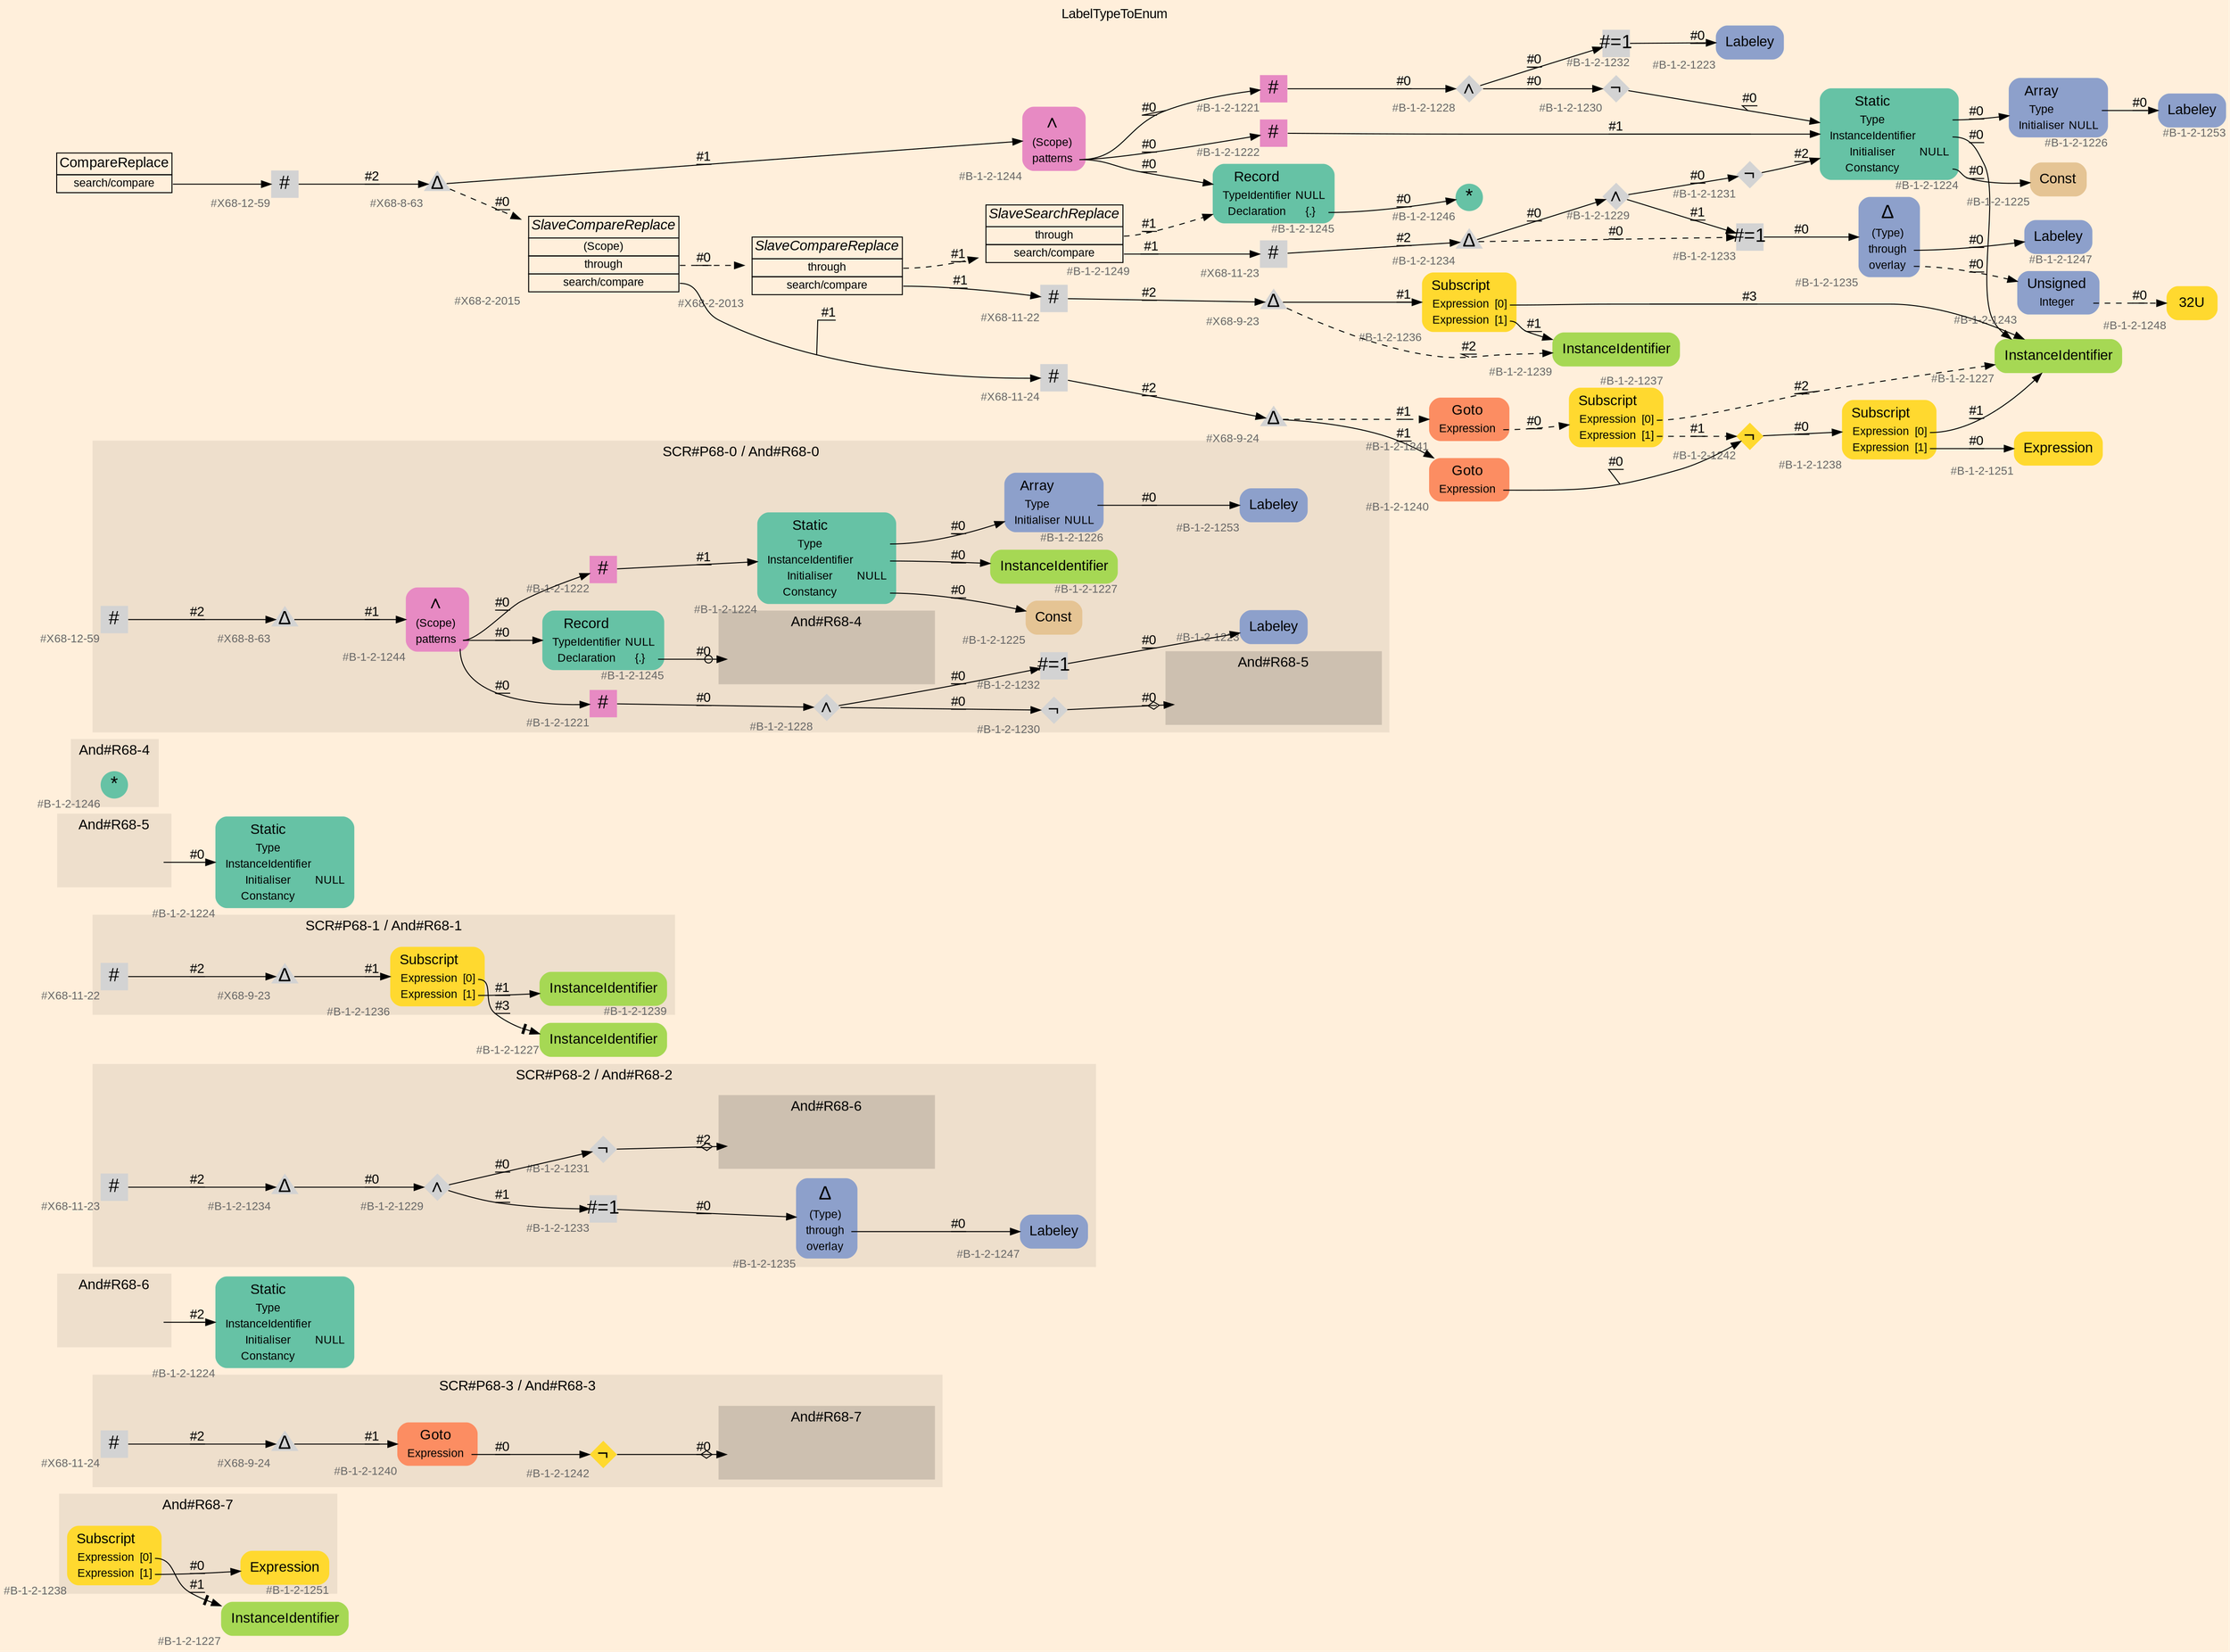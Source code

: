 digraph "LabelTypeToEnum" {
label = "LabelTypeToEnum"
labelloc = t
graph [
    rankdir = "LR"
    ranksep = 0.3
    bgcolor = antiquewhite1
    color = black
    fontcolor = black
    fontname = "Arial"
];
node [
    fontname = "Arial"
];
edge [
    fontname = "Arial"
];

// -------------------- figure And#R68-7 --------------------
// -------- region And#R68-7 ----------
subgraph "clusterAnd#R68-7" {
    label = "And#R68-7"
    style = "filled"
    color = antiquewhite2
    fontsize = "15"
    // -------- block And#R68-7/#B-1-2-1251 ----------
    "And#R68-7/#B-1-2-1251" [
        fillcolor = "/set28/6"
        xlabel = "#B-1-2-1251"
        fontsize = "12"
        fontcolor = grey40
        shape = "plaintext"
        label = <<TABLE BORDER="0" CELLBORDER="0" CELLSPACING="0">
         <TR><TD><FONT COLOR="black" POINT-SIZE="15">Expression</FONT></TD></TR>
        </TABLE>>
        style = "rounded,filled"
    ];
    
    // -------- block And#R68-7/#B-1-2-1238 ----------
    "And#R68-7/#B-1-2-1238" [
        fillcolor = "/set28/6"
        xlabel = "#B-1-2-1238"
        fontsize = "12"
        fontcolor = grey40
        shape = "plaintext"
        label = <<TABLE BORDER="0" CELLBORDER="0" CELLSPACING="0">
         <TR><TD><FONT COLOR="black" POINT-SIZE="15">Subscript</FONT></TD></TR>
         <TR><TD><FONT COLOR="black" POINT-SIZE="12">Expression</FONT></TD><TD PORT="port0"><FONT COLOR="black" POINT-SIZE="12">[0]</FONT></TD></TR>
         <TR><TD><FONT COLOR="black" POINT-SIZE="12">Expression</FONT></TD><TD PORT="port1"><FONT COLOR="black" POINT-SIZE="12">[1]</FONT></TD></TR>
        </TABLE>>
        style = "rounded,filled"
    ];
    
}

// -------- block And#R68-7/#B-1-2-1227 ----------
"And#R68-7/#B-1-2-1227" [
    fillcolor = "/set28/5"
    xlabel = "#B-1-2-1227"
    fontsize = "12"
    fontcolor = grey40
    shape = "plaintext"
    label = <<TABLE BORDER="0" CELLBORDER="0" CELLSPACING="0">
     <TR><TD><FONT COLOR="black" POINT-SIZE="15">InstanceIdentifier</FONT></TD></TR>
    </TABLE>>
    style = "rounded,filled"
];

"And#R68-7/#B-1-2-1238":port0 -> "And#R68-7/#B-1-2-1227" [
    arrowhead="normalnonetee"
    label = "#1"
    decorate = true
    color = black
    fontcolor = black
];

"And#R68-7/#B-1-2-1238":port1 -> "And#R68-7/#B-1-2-1251" [
    label = "#0"
    decorate = true
    color = black
    fontcolor = black
];


// -------------------- figure And#R68-3 --------------------
// -------- region And#R68-3 ----------
subgraph "clusterAnd#R68-3" {
    label = "SCR#P68-3 / And#R68-3"
    style = "filled"
    color = antiquewhite2
    fontsize = "15"
    // -------- block And#R68-3/#B-1-2-1240 ----------
    "And#R68-3/#B-1-2-1240" [
        fillcolor = "/set28/2"
        xlabel = "#B-1-2-1240"
        fontsize = "12"
        fontcolor = grey40
        shape = "plaintext"
        label = <<TABLE BORDER="0" CELLBORDER="0" CELLSPACING="0">
         <TR><TD><FONT COLOR="black" POINT-SIZE="15">Goto</FONT></TD></TR>
         <TR><TD><FONT COLOR="black" POINT-SIZE="12">Expression</FONT></TD><TD PORT="port0"></TD></TR>
        </TABLE>>
        style = "rounded,filled"
    ];
    
    // -------- block And#R68-3/#X68-9-24 ----------
    "And#R68-3/#X68-9-24" [
        xlabel = "#X68-9-24"
        fontsize = "12"
        fontcolor = grey40
        shape = "triangle"
        label = <<FONT COLOR="black" POINT-SIZE="20">Δ</FONT>>
        style = "filled"
        penwidth = 0.0
        fixedsize = true
        width = 0.4
        height = 0.4
    ];
    
    // -------- block And#R68-3/#B-1-2-1242 ----------
    "And#R68-3/#B-1-2-1242" [
        fillcolor = "/set28/6"
        xlabel = "#B-1-2-1242"
        fontsize = "12"
        fontcolor = grey40
        shape = "diamond"
        label = <<FONT COLOR="black" POINT-SIZE="20">¬</FONT>>
        style = "filled"
        penwidth = 0.0
        fixedsize = true
        width = 0.4
        height = 0.4
    ];
    
    // -------- block And#R68-3/#X68-11-24 ----------
    "And#R68-3/#X68-11-24" [
        xlabel = "#X68-11-24"
        fontsize = "12"
        fontcolor = grey40
        shape = "square"
        label = <<FONT COLOR="black" POINT-SIZE="20">#</FONT>>
        style = "filled"
        penwidth = 0.0
        fixedsize = true
        width = 0.4
        height = 0.4
    ];
    
    // -------- region And#R68-3/And#R68-7 ----------
    subgraph "clusterAnd#R68-3/And#R68-7" {
        label = "And#R68-7"
        style = "filled"
        color = antiquewhite3
        fontsize = "15"
        // -------- block And#R68-3/And#R68-7/#B-1-2-1238 ----------
        "And#R68-3/And#R68-7/#B-1-2-1238" [
            fillcolor = "/set28/6"
            xlabel = "#B-1-2-1238"
            fontsize = "12"
            fontcolor = grey40
            shape = "none"
            style = "invisible"
        ];
        
    }
    
}

"And#R68-3/#B-1-2-1240":port0 -> "And#R68-3/#B-1-2-1242" [
    label = "#0"
    decorate = true
    color = black
    fontcolor = black
];

"And#R68-3/#X68-9-24" -> "And#R68-3/#B-1-2-1240" [
    label = "#1"
    decorate = true
    color = black
    fontcolor = black
];

"And#R68-3/#B-1-2-1242" -> "And#R68-3/And#R68-7/#B-1-2-1238" [
    arrowhead="normalnoneodiamond"
    label = "#0"
    decorate = true
    color = black
    fontcolor = black
];

"And#R68-3/#X68-11-24" -> "And#R68-3/#X68-9-24" [
    label = "#2"
    decorate = true
    color = black
    fontcolor = black
];


// -------------------- figure And#R68-6 --------------------
// -------- region And#R68-6 ----------
subgraph "clusterAnd#R68-6" {
    label = "And#R68-6"
    style = "filled"
    color = antiquewhite2
    fontsize = "15"
    // -------- block And#R68-6/IRIP ----------
    "And#R68-6/IRIP" [
        fontsize = "12"
        fontcolor = grey40
        shape = "none"
        style = "invisible"
    ];
    
}

// -------- block And#R68-6/#B-1-2-1224 ----------
"And#R68-6/#B-1-2-1224" [
    fillcolor = "/set28/1"
    xlabel = "#B-1-2-1224"
    fontsize = "12"
    fontcolor = grey40
    shape = "plaintext"
    label = <<TABLE BORDER="0" CELLBORDER="0" CELLSPACING="0">
     <TR><TD><FONT COLOR="black" POINT-SIZE="15">Static</FONT></TD></TR>
     <TR><TD><FONT COLOR="black" POINT-SIZE="12">Type</FONT></TD><TD PORT="port0"></TD></TR>
     <TR><TD><FONT COLOR="black" POINT-SIZE="12">InstanceIdentifier</FONT></TD><TD PORT="port1"></TD></TR>
     <TR><TD><FONT COLOR="black" POINT-SIZE="12">Initialiser</FONT></TD><TD PORT="port2"><FONT COLOR="black" POINT-SIZE="12">NULL</FONT></TD></TR>
     <TR><TD><FONT COLOR="black" POINT-SIZE="12">Constancy</FONT></TD><TD PORT="port3"></TD></TR>
    </TABLE>>
    style = "rounded,filled"
];

"And#R68-6/IRIP" -> "And#R68-6/#B-1-2-1224" [
    label = "#2"
    decorate = true
    color = black
    fontcolor = black
];


// -------------------- figure And#R68-2 --------------------
// -------- region And#R68-2 ----------
subgraph "clusterAnd#R68-2" {
    label = "SCR#P68-2 / And#R68-2"
    style = "filled"
    color = antiquewhite2
    fontsize = "15"
    // -------- block And#R68-2/#B-1-2-1234 ----------
    "And#R68-2/#B-1-2-1234" [
        xlabel = "#B-1-2-1234"
        fontsize = "12"
        fontcolor = grey40
        shape = "triangle"
        label = <<FONT COLOR="black" POINT-SIZE="20">Δ</FONT>>
        style = "filled"
        penwidth = 0.0
        fixedsize = true
        width = 0.4
        height = 0.4
    ];
    
    // -------- block And#R68-2/#B-1-2-1233 ----------
    "And#R68-2/#B-1-2-1233" [
        xlabel = "#B-1-2-1233"
        fontsize = "12"
        fontcolor = grey40
        shape = "square"
        label = <<FONT COLOR="black" POINT-SIZE="20">#=1</FONT>>
        style = "filled"
        penwidth = 0.0
        fixedsize = true
        width = 0.4
        height = 0.4
    ];
    
    // -------- block And#R68-2/#X68-11-23 ----------
    "And#R68-2/#X68-11-23" [
        xlabel = "#X68-11-23"
        fontsize = "12"
        fontcolor = grey40
        shape = "square"
        label = <<FONT COLOR="black" POINT-SIZE="20">#</FONT>>
        style = "filled"
        penwidth = 0.0
        fixedsize = true
        width = 0.4
        height = 0.4
    ];
    
    // -------- block And#R68-2/#B-1-2-1231 ----------
    "And#R68-2/#B-1-2-1231" [
        xlabel = "#B-1-2-1231"
        fontsize = "12"
        fontcolor = grey40
        shape = "diamond"
        label = <<FONT COLOR="black" POINT-SIZE="20">¬</FONT>>
        style = "filled"
        penwidth = 0.0
        fixedsize = true
        width = 0.4
        height = 0.4
    ];
    
    // -------- block And#R68-2/#B-1-2-1229 ----------
    "And#R68-2/#B-1-2-1229" [
        xlabel = "#B-1-2-1229"
        fontsize = "12"
        fontcolor = grey40
        shape = "diamond"
        label = <<FONT COLOR="black" POINT-SIZE="20">∧</FONT>>
        style = "filled"
        penwidth = 0.0
        fixedsize = true
        width = 0.4
        height = 0.4
    ];
    
    // -------- block And#R68-2/#B-1-2-1235 ----------
    "And#R68-2/#B-1-2-1235" [
        fillcolor = "/set28/3"
        xlabel = "#B-1-2-1235"
        fontsize = "12"
        fontcolor = grey40
        shape = "plaintext"
        label = <<TABLE BORDER="0" CELLBORDER="0" CELLSPACING="0">
         <TR><TD><FONT COLOR="black" POINT-SIZE="20">Δ</FONT></TD></TR>
         <TR><TD><FONT COLOR="black" POINT-SIZE="12">(Type)</FONT></TD><TD PORT="port0"></TD></TR>
         <TR><TD><FONT COLOR="black" POINT-SIZE="12">through</FONT></TD><TD PORT="port1"></TD></TR>
         <TR><TD><FONT COLOR="black" POINT-SIZE="12">overlay</FONT></TD><TD PORT="port2"></TD></TR>
        </TABLE>>
        style = "rounded,filled"
    ];
    
    // -------- block And#R68-2/#B-1-2-1247 ----------
    "And#R68-2/#B-1-2-1247" [
        fillcolor = "/set28/3"
        xlabel = "#B-1-2-1247"
        fontsize = "12"
        fontcolor = grey40
        shape = "plaintext"
        label = <<TABLE BORDER="0" CELLBORDER="0" CELLSPACING="0">
         <TR><TD><FONT COLOR="black" POINT-SIZE="15">Labeley</FONT></TD></TR>
        </TABLE>>
        style = "rounded,filled"
    ];
    
    // -------- region And#R68-2/And#R68-6 ----------
    subgraph "clusterAnd#R68-2/And#R68-6" {
        label = "And#R68-6"
        style = "filled"
        color = antiquewhite3
        fontsize = "15"
        // -------- block And#R68-2/And#R68-6/#B-1-2-1224 ----------
        "And#R68-2/And#R68-6/#B-1-2-1224" [
            fillcolor = "/set28/1"
            xlabel = "#B-1-2-1224"
            fontsize = "12"
            fontcolor = grey40
            shape = "none"
            style = "invisible"
        ];
        
    }
    
}

"And#R68-2/#B-1-2-1234" -> "And#R68-2/#B-1-2-1229" [
    label = "#0"
    decorate = true
    color = black
    fontcolor = black
];

"And#R68-2/#B-1-2-1233" -> "And#R68-2/#B-1-2-1235" [
    label = "#0"
    decorate = true
    color = black
    fontcolor = black
];

"And#R68-2/#X68-11-23" -> "And#R68-2/#B-1-2-1234" [
    label = "#2"
    decorate = true
    color = black
    fontcolor = black
];

"And#R68-2/#B-1-2-1231" -> "And#R68-2/And#R68-6/#B-1-2-1224" [
    arrowhead="normalnoneodiamond"
    label = "#2"
    decorate = true
    color = black
    fontcolor = black
];

"And#R68-2/#B-1-2-1229" -> "And#R68-2/#B-1-2-1233" [
    label = "#1"
    decorate = true
    color = black
    fontcolor = black
];

"And#R68-2/#B-1-2-1229" -> "And#R68-2/#B-1-2-1231" [
    label = "#0"
    decorate = true
    color = black
    fontcolor = black
];

"And#R68-2/#B-1-2-1235":port1 -> "And#R68-2/#B-1-2-1247" [
    label = "#0"
    decorate = true
    color = black
    fontcolor = black
];


// -------------------- figure And#R68-1 --------------------
// -------- region And#R68-1 ----------
subgraph "clusterAnd#R68-1" {
    label = "SCR#P68-1 / And#R68-1"
    style = "filled"
    color = antiquewhite2
    fontsize = "15"
    // -------- block And#R68-1/#B-1-2-1236 ----------
    "And#R68-1/#B-1-2-1236" [
        fillcolor = "/set28/6"
        xlabel = "#B-1-2-1236"
        fontsize = "12"
        fontcolor = grey40
        shape = "plaintext"
        label = <<TABLE BORDER="0" CELLBORDER="0" CELLSPACING="0">
         <TR><TD><FONT COLOR="black" POINT-SIZE="15">Subscript</FONT></TD></TR>
         <TR><TD><FONT COLOR="black" POINT-SIZE="12">Expression</FONT></TD><TD PORT="port0"><FONT COLOR="black" POINT-SIZE="12">[0]</FONT></TD></TR>
         <TR><TD><FONT COLOR="black" POINT-SIZE="12">Expression</FONT></TD><TD PORT="port1"><FONT COLOR="black" POINT-SIZE="12">[1]</FONT></TD></TR>
        </TABLE>>
        style = "rounded,filled"
    ];
    
    // -------- block And#R68-1/#B-1-2-1239 ----------
    "And#R68-1/#B-1-2-1239" [
        fillcolor = "/set28/5"
        xlabel = "#B-1-2-1239"
        fontsize = "12"
        fontcolor = grey40
        shape = "plaintext"
        label = <<TABLE BORDER="0" CELLBORDER="0" CELLSPACING="0">
         <TR><TD><FONT COLOR="black" POINT-SIZE="15">InstanceIdentifier</FONT></TD></TR>
        </TABLE>>
        style = "rounded,filled"
    ];
    
    // -------- block And#R68-1/#X68-9-23 ----------
    "And#R68-1/#X68-9-23" [
        xlabel = "#X68-9-23"
        fontsize = "12"
        fontcolor = grey40
        shape = "triangle"
        label = <<FONT COLOR="black" POINT-SIZE="20">Δ</FONT>>
        style = "filled"
        penwidth = 0.0
        fixedsize = true
        width = 0.4
        height = 0.4
    ];
    
    // -------- block And#R68-1/#X68-11-22 ----------
    "And#R68-1/#X68-11-22" [
        xlabel = "#X68-11-22"
        fontsize = "12"
        fontcolor = grey40
        shape = "square"
        label = <<FONT COLOR="black" POINT-SIZE="20">#</FONT>>
        style = "filled"
        penwidth = 0.0
        fixedsize = true
        width = 0.4
        height = 0.4
    ];
    
}

// -------- block And#R68-1/#B-1-2-1227 ----------
"And#R68-1/#B-1-2-1227" [
    fillcolor = "/set28/5"
    xlabel = "#B-1-2-1227"
    fontsize = "12"
    fontcolor = grey40
    shape = "plaintext"
    label = <<TABLE BORDER="0" CELLBORDER="0" CELLSPACING="0">
     <TR><TD><FONT COLOR="black" POINT-SIZE="15">InstanceIdentifier</FONT></TD></TR>
    </TABLE>>
    style = "rounded,filled"
];

"And#R68-1/#B-1-2-1236":port0 -> "And#R68-1/#B-1-2-1227" [
    arrowhead="normalnonetee"
    label = "#3"
    decorate = true
    color = black
    fontcolor = black
];

"And#R68-1/#B-1-2-1236":port1 -> "And#R68-1/#B-1-2-1239" [
    label = "#1"
    decorate = true
    color = black
    fontcolor = black
];

"And#R68-1/#X68-9-23" -> "And#R68-1/#B-1-2-1236" [
    label = "#1"
    decorate = true
    color = black
    fontcolor = black
];

"And#R68-1/#X68-11-22" -> "And#R68-1/#X68-9-23" [
    label = "#2"
    decorate = true
    color = black
    fontcolor = black
];


// -------------------- figure And#R68-5 --------------------
// -------- region And#R68-5 ----------
subgraph "clusterAnd#R68-5" {
    label = "And#R68-5"
    style = "filled"
    color = antiquewhite2
    fontsize = "15"
    // -------- block And#R68-5/IRIP ----------
    "And#R68-5/IRIP" [
        fontsize = "12"
        fontcolor = grey40
        shape = "none"
        style = "invisible"
    ];
    
}

// -------- block And#R68-5/#B-1-2-1224 ----------
"And#R68-5/#B-1-2-1224" [
    fillcolor = "/set28/1"
    xlabel = "#B-1-2-1224"
    fontsize = "12"
    fontcolor = grey40
    shape = "plaintext"
    label = <<TABLE BORDER="0" CELLBORDER="0" CELLSPACING="0">
     <TR><TD><FONT COLOR="black" POINT-SIZE="15">Static</FONT></TD></TR>
     <TR><TD><FONT COLOR="black" POINT-SIZE="12">Type</FONT></TD><TD PORT="port0"></TD></TR>
     <TR><TD><FONT COLOR="black" POINT-SIZE="12">InstanceIdentifier</FONT></TD><TD PORT="port1"></TD></TR>
     <TR><TD><FONT COLOR="black" POINT-SIZE="12">Initialiser</FONT></TD><TD PORT="port2"><FONT COLOR="black" POINT-SIZE="12">NULL</FONT></TD></TR>
     <TR><TD><FONT COLOR="black" POINT-SIZE="12">Constancy</FONT></TD><TD PORT="port3"></TD></TR>
    </TABLE>>
    style = "rounded,filled"
];

"And#R68-5/IRIP" -> "And#R68-5/#B-1-2-1224" [
    label = "#0"
    decorate = true
    color = black
    fontcolor = black
];


// -------------------- figure And#R68-4 --------------------
// -------- region And#R68-4 ----------
subgraph "clusterAnd#R68-4" {
    label = "And#R68-4"
    style = "filled"
    color = antiquewhite2
    fontsize = "15"
    // -------- block And#R68-4/#B-1-2-1246 ----------
    "And#R68-4/#B-1-2-1246" [
        fillcolor = "/set28/1"
        xlabel = "#B-1-2-1246"
        fontsize = "12"
        fontcolor = grey40
        shape = "circle"
        label = <<FONT COLOR="black" POINT-SIZE="20">*</FONT>>
        style = "filled"
        penwidth = 0.0
        fixedsize = true
        width = 0.4
        height = 0.4
    ];
    
}


// -------------------- figure And#R68-0 --------------------
// -------- region And#R68-0 ----------
subgraph "clusterAnd#R68-0" {
    label = "SCR#P68-0 / And#R68-0"
    style = "filled"
    color = antiquewhite2
    fontsize = "15"
    // -------- block And#R68-0/#X68-8-63 ----------
    "And#R68-0/#X68-8-63" [
        xlabel = "#X68-8-63"
        fontsize = "12"
        fontcolor = grey40
        shape = "triangle"
        label = <<FONT COLOR="black" POINT-SIZE="20">Δ</FONT>>
        style = "filled"
        penwidth = 0.0
        fixedsize = true
        width = 0.4
        height = 0.4
    ];
    
    // -------- block And#R68-0/#X68-12-59 ----------
    "And#R68-0/#X68-12-59" [
        xlabel = "#X68-12-59"
        fontsize = "12"
        fontcolor = grey40
        shape = "square"
        label = <<FONT COLOR="black" POINT-SIZE="20">#</FONT>>
        style = "filled"
        penwidth = 0.0
        fixedsize = true
        width = 0.4
        height = 0.4
    ];
    
    // -------- block And#R68-0/#B-1-2-1221 ----------
    "And#R68-0/#B-1-2-1221" [
        fillcolor = "/set28/4"
        xlabel = "#B-1-2-1221"
        fontsize = "12"
        fontcolor = grey40
        shape = "square"
        label = <<FONT COLOR="black" POINT-SIZE="20">#</FONT>>
        style = "filled"
        penwidth = 0.0
        fixedsize = true
        width = 0.4
        height = 0.4
    ];
    
    // -------- block And#R68-0/#B-1-2-1232 ----------
    "And#R68-0/#B-1-2-1232" [
        xlabel = "#B-1-2-1232"
        fontsize = "12"
        fontcolor = grey40
        shape = "square"
        label = <<FONT COLOR="black" POINT-SIZE="20">#=1</FONT>>
        style = "filled"
        penwidth = 0.0
        fixedsize = true
        width = 0.4
        height = 0.4
    ];
    
    // -------- block And#R68-0/#B-1-2-1245 ----------
    "And#R68-0/#B-1-2-1245" [
        fillcolor = "/set28/1"
        xlabel = "#B-1-2-1245"
        fontsize = "12"
        fontcolor = grey40
        shape = "plaintext"
        label = <<TABLE BORDER="0" CELLBORDER="0" CELLSPACING="0">
         <TR><TD><FONT COLOR="black" POINT-SIZE="15">Record</FONT></TD></TR>
         <TR><TD><FONT COLOR="black" POINT-SIZE="12">TypeIdentifier</FONT></TD><TD PORT="port0"><FONT COLOR="black" POINT-SIZE="12">NULL</FONT></TD></TR>
         <TR><TD><FONT COLOR="black" POINT-SIZE="12">Declaration</FONT></TD><TD PORT="port1"><FONT COLOR="black" POINT-SIZE="12">{.}</FONT></TD></TR>
        </TABLE>>
        style = "rounded,filled"
    ];
    
    // -------- block And#R68-0/#B-1-2-1244 ----------
    "And#R68-0/#B-1-2-1244" [
        fillcolor = "/set28/4"
        xlabel = "#B-1-2-1244"
        fontsize = "12"
        fontcolor = grey40
        shape = "plaintext"
        label = <<TABLE BORDER="0" CELLBORDER="0" CELLSPACING="0">
         <TR><TD><FONT COLOR="black" POINT-SIZE="20">∧</FONT></TD></TR>
         <TR><TD><FONT COLOR="black" POINT-SIZE="12">(Scope)</FONT></TD><TD PORT="port0"></TD></TR>
         <TR><TD><FONT COLOR="black" POINT-SIZE="12">patterns</FONT></TD><TD PORT="port1"></TD></TR>
        </TABLE>>
        style = "rounded,filled"
    ];
    
    // -------- block And#R68-0/#B-1-2-1224 ----------
    "And#R68-0/#B-1-2-1224" [
        fillcolor = "/set28/1"
        xlabel = "#B-1-2-1224"
        fontsize = "12"
        fontcolor = grey40
        shape = "plaintext"
        label = <<TABLE BORDER="0" CELLBORDER="0" CELLSPACING="0">
         <TR><TD><FONT COLOR="black" POINT-SIZE="15">Static</FONT></TD></TR>
         <TR><TD><FONT COLOR="black" POINT-SIZE="12">Type</FONT></TD><TD PORT="port0"></TD></TR>
         <TR><TD><FONT COLOR="black" POINT-SIZE="12">InstanceIdentifier</FONT></TD><TD PORT="port1"></TD></TR>
         <TR><TD><FONT COLOR="black" POINT-SIZE="12">Initialiser</FONT></TD><TD PORT="port2"><FONT COLOR="black" POINT-SIZE="12">NULL</FONT></TD></TR>
         <TR><TD><FONT COLOR="black" POINT-SIZE="12">Constancy</FONT></TD><TD PORT="port3"></TD></TR>
        </TABLE>>
        style = "rounded,filled"
    ];
    
    // -------- block And#R68-0/#B-1-2-1223 ----------
    "And#R68-0/#B-1-2-1223" [
        fillcolor = "/set28/3"
        xlabel = "#B-1-2-1223"
        fontsize = "12"
        fontcolor = grey40
        shape = "plaintext"
        label = <<TABLE BORDER="0" CELLBORDER="0" CELLSPACING="0">
         <TR><TD><FONT COLOR="black" POINT-SIZE="15">Labeley</FONT></TD></TR>
        </TABLE>>
        style = "rounded,filled"
    ];
    
    // -------- block And#R68-0/#B-1-2-1227 ----------
    "And#R68-0/#B-1-2-1227" [
        fillcolor = "/set28/5"
        xlabel = "#B-1-2-1227"
        fontsize = "12"
        fontcolor = grey40
        shape = "plaintext"
        label = <<TABLE BORDER="0" CELLBORDER="0" CELLSPACING="0">
         <TR><TD><FONT COLOR="black" POINT-SIZE="15">InstanceIdentifier</FONT></TD></TR>
        </TABLE>>
        style = "rounded,filled"
    ];
    
    // -------- block And#R68-0/#B-1-2-1230 ----------
    "And#R68-0/#B-1-2-1230" [
        xlabel = "#B-1-2-1230"
        fontsize = "12"
        fontcolor = grey40
        shape = "diamond"
        label = <<FONT COLOR="black" POINT-SIZE="20">¬</FONT>>
        style = "filled"
        penwidth = 0.0
        fixedsize = true
        width = 0.4
        height = 0.4
    ];
    
    // -------- block And#R68-0/#B-1-2-1222 ----------
    "And#R68-0/#B-1-2-1222" [
        fillcolor = "/set28/4"
        xlabel = "#B-1-2-1222"
        fontsize = "12"
        fontcolor = grey40
        shape = "square"
        label = <<FONT COLOR="black" POINT-SIZE="20">#</FONT>>
        style = "filled"
        penwidth = 0.0
        fixedsize = true
        width = 0.4
        height = 0.4
    ];
    
    // -------- block And#R68-0/#B-1-2-1226 ----------
    "And#R68-0/#B-1-2-1226" [
        fillcolor = "/set28/3"
        xlabel = "#B-1-2-1226"
        fontsize = "12"
        fontcolor = grey40
        shape = "plaintext"
        label = <<TABLE BORDER="0" CELLBORDER="0" CELLSPACING="0">
         <TR><TD><FONT COLOR="black" POINT-SIZE="15">Array</FONT></TD></TR>
         <TR><TD><FONT COLOR="black" POINT-SIZE="12">Type</FONT></TD><TD PORT="port0"></TD></TR>
         <TR><TD><FONT COLOR="black" POINT-SIZE="12">Initialiser</FONT></TD><TD PORT="port1"><FONT COLOR="black" POINT-SIZE="12">NULL</FONT></TD></TR>
        </TABLE>>
        style = "rounded,filled"
    ];
    
    // -------- block And#R68-0/#B-1-2-1228 ----------
    "And#R68-0/#B-1-2-1228" [
        xlabel = "#B-1-2-1228"
        fontsize = "12"
        fontcolor = grey40
        shape = "diamond"
        label = <<FONT COLOR="black" POINT-SIZE="20">∧</FONT>>
        style = "filled"
        penwidth = 0.0
        fixedsize = true
        width = 0.4
        height = 0.4
    ];
    
    // -------- block And#R68-0/#B-1-2-1253 ----------
    "And#R68-0/#B-1-2-1253" [
        fillcolor = "/set28/3"
        xlabel = "#B-1-2-1253"
        fontsize = "12"
        fontcolor = grey40
        shape = "plaintext"
        label = <<TABLE BORDER="0" CELLBORDER="0" CELLSPACING="0">
         <TR><TD><FONT COLOR="black" POINT-SIZE="15">Labeley</FONT></TD></TR>
        </TABLE>>
        style = "rounded,filled"
    ];
    
    // -------- block And#R68-0/#B-1-2-1225 ----------
    "And#R68-0/#B-1-2-1225" [
        fillcolor = "/set28/7"
        xlabel = "#B-1-2-1225"
        fontsize = "12"
        fontcolor = grey40
        shape = "plaintext"
        label = <<TABLE BORDER="0" CELLBORDER="0" CELLSPACING="0">
         <TR><TD><FONT COLOR="black" POINT-SIZE="15">Const</FONT></TD></TR>
        </TABLE>>
        style = "rounded,filled"
    ];
    
    // -------- region And#R68-0/And#R68-4 ----------
    subgraph "clusterAnd#R68-0/And#R68-4" {
        label = "And#R68-4"
        style = "filled"
        color = antiquewhite3
        fontsize = "15"
        // -------- block And#R68-0/And#R68-4/#B-1-2-1246 ----------
        "And#R68-0/And#R68-4/#B-1-2-1246" [
            fillcolor = "/set28/1"
            xlabel = "#B-1-2-1246"
            fontsize = "12"
            fontcolor = grey40
            shape = "none"
            style = "invisible"
        ];
        
    }
    
    // -------- region And#R68-0/And#R68-5 ----------
    subgraph "clusterAnd#R68-0/And#R68-5" {
        label = "And#R68-5"
        style = "filled"
        color = antiquewhite3
        fontsize = "15"
        // -------- block And#R68-0/And#R68-5/#B-1-2-1224 ----------
        "And#R68-0/And#R68-5/#B-1-2-1224" [
            fillcolor = "/set28/1"
            xlabel = "#B-1-2-1224"
            fontsize = "12"
            fontcolor = grey40
            shape = "none"
            style = "invisible"
        ];
        
    }
    
}

"And#R68-0/#X68-8-63" -> "And#R68-0/#B-1-2-1244" [
    label = "#1"
    decorate = true
    color = black
    fontcolor = black
];

"And#R68-0/#X68-12-59" -> "And#R68-0/#X68-8-63" [
    label = "#2"
    decorate = true
    color = black
    fontcolor = black
];

"And#R68-0/#B-1-2-1221" -> "And#R68-0/#B-1-2-1228" [
    label = "#0"
    decorate = true
    color = black
    fontcolor = black
];

"And#R68-0/#B-1-2-1232" -> "And#R68-0/#B-1-2-1223" [
    label = "#0"
    decorate = true
    color = black
    fontcolor = black
];

"And#R68-0/#B-1-2-1245":port1 -> "And#R68-0/And#R68-4/#B-1-2-1246" [
    arrowhead="normalnoneodot"
    label = "#0"
    decorate = true
    color = black
    fontcolor = black
];

"And#R68-0/#B-1-2-1244":port1 -> "And#R68-0/#B-1-2-1245" [
    label = "#0"
    decorate = true
    color = black
    fontcolor = black
];

"And#R68-0/#B-1-2-1244":port1 -> "And#R68-0/#B-1-2-1221" [
    label = "#0"
    decorate = true
    color = black
    fontcolor = black
];

"And#R68-0/#B-1-2-1244":port1 -> "And#R68-0/#B-1-2-1222" [
    label = "#0"
    decorate = true
    color = black
    fontcolor = black
];

"And#R68-0/#B-1-2-1224":port0 -> "And#R68-0/#B-1-2-1226" [
    label = "#0"
    decorate = true
    color = black
    fontcolor = black
];

"And#R68-0/#B-1-2-1224":port1 -> "And#R68-0/#B-1-2-1227" [
    label = "#0"
    decorate = true
    color = black
    fontcolor = black
];

"And#R68-0/#B-1-2-1224":port3 -> "And#R68-0/#B-1-2-1225" [
    label = "#0"
    decorate = true
    color = black
    fontcolor = black
];

"And#R68-0/#B-1-2-1230" -> "And#R68-0/And#R68-5/#B-1-2-1224" [
    arrowhead="normalnoneodiamond"
    label = "#0"
    decorate = true
    color = black
    fontcolor = black
];

"And#R68-0/#B-1-2-1222" -> "And#R68-0/#B-1-2-1224" [
    label = "#1"
    decorate = true
    color = black
    fontcolor = black
];

"And#R68-0/#B-1-2-1226":port0 -> "And#R68-0/#B-1-2-1253" [
    label = "#0"
    decorate = true
    color = black
    fontcolor = black
];

"And#R68-0/#B-1-2-1228" -> "And#R68-0/#B-1-2-1232" [
    label = "#0"
    decorate = true
    color = black
    fontcolor = black
];

"And#R68-0/#B-1-2-1228" -> "And#R68-0/#B-1-2-1230" [
    label = "#0"
    decorate = true
    color = black
    fontcolor = black
];


// -------------------- transformation figure --------------------
// -------- block CR#X68-10-68 ----------
"CR#X68-10-68" [
    fillcolor = antiquewhite1
    fontsize = "12"
    fontcolor = grey40
    shape = "plaintext"
    label = <<TABLE BORDER="0" CELLBORDER="1" CELLSPACING="0">
     <TR><TD><FONT COLOR="black" POINT-SIZE="15">CompareReplace</FONT></TD></TR>
     <TR><TD PORT="port0"><FONT COLOR="black" POINT-SIZE="12">search/compare</FONT></TD></TR>
    </TABLE>>
    style = "filled"
    color = black
];

// -------- block #X68-12-59 ----------
"#X68-12-59" [
    xlabel = "#X68-12-59"
    fontsize = "12"
    fontcolor = grey40
    shape = "square"
    label = <<FONT COLOR="black" POINT-SIZE="20">#</FONT>>
    style = "filled"
    penwidth = 0.0
    fixedsize = true
    width = 0.4
    height = 0.4
];

// -------- block #X68-8-63 ----------
"#X68-8-63" [
    xlabel = "#X68-8-63"
    fontsize = "12"
    fontcolor = grey40
    shape = "triangle"
    label = <<FONT COLOR="black" POINT-SIZE="20">Δ</FONT>>
    style = "filled"
    penwidth = 0.0
    fixedsize = true
    width = 0.4
    height = 0.4
];

// -------- block #B-1-2-1244 ----------
"#B-1-2-1244" [
    fillcolor = "/set28/4"
    xlabel = "#B-1-2-1244"
    fontsize = "12"
    fontcolor = grey40
    shape = "plaintext"
    label = <<TABLE BORDER="0" CELLBORDER="0" CELLSPACING="0">
     <TR><TD><FONT COLOR="black" POINT-SIZE="20">∧</FONT></TD></TR>
     <TR><TD><FONT COLOR="black" POINT-SIZE="12">(Scope)</FONT></TD><TD PORT="port0"></TD></TR>
     <TR><TD><FONT COLOR="black" POINT-SIZE="12">patterns</FONT></TD><TD PORT="port1"></TD></TR>
    </TABLE>>
    style = "rounded,filled"
];

// -------- block #B-1-2-1245 ----------
"#B-1-2-1245" [
    fillcolor = "/set28/1"
    xlabel = "#B-1-2-1245"
    fontsize = "12"
    fontcolor = grey40
    shape = "plaintext"
    label = <<TABLE BORDER="0" CELLBORDER="0" CELLSPACING="0">
     <TR><TD><FONT COLOR="black" POINT-SIZE="15">Record</FONT></TD></TR>
     <TR><TD><FONT COLOR="black" POINT-SIZE="12">TypeIdentifier</FONT></TD><TD PORT="port0"><FONT COLOR="black" POINT-SIZE="12">NULL</FONT></TD></TR>
     <TR><TD><FONT COLOR="black" POINT-SIZE="12">Declaration</FONT></TD><TD PORT="port1"><FONT COLOR="black" POINT-SIZE="12">{.}</FONT></TD></TR>
    </TABLE>>
    style = "rounded,filled"
];

// -------- block #B-1-2-1246 ----------
"#B-1-2-1246" [
    fillcolor = "/set28/1"
    xlabel = "#B-1-2-1246"
    fontsize = "12"
    fontcolor = grey40
    shape = "circle"
    label = <<FONT COLOR="black" POINT-SIZE="20">*</FONT>>
    style = "filled"
    penwidth = 0.0
    fixedsize = true
    width = 0.4
    height = 0.4
];

// -------- block #B-1-2-1221 ----------
"#B-1-2-1221" [
    fillcolor = "/set28/4"
    xlabel = "#B-1-2-1221"
    fontsize = "12"
    fontcolor = grey40
    shape = "square"
    label = <<FONT COLOR="black" POINT-SIZE="20">#</FONT>>
    style = "filled"
    penwidth = 0.0
    fixedsize = true
    width = 0.4
    height = 0.4
];

// -------- block #B-1-2-1228 ----------
"#B-1-2-1228" [
    xlabel = "#B-1-2-1228"
    fontsize = "12"
    fontcolor = grey40
    shape = "diamond"
    label = <<FONT COLOR="black" POINT-SIZE="20">∧</FONT>>
    style = "filled"
    penwidth = 0.0
    fixedsize = true
    width = 0.4
    height = 0.4
];

// -------- block #B-1-2-1232 ----------
"#B-1-2-1232" [
    xlabel = "#B-1-2-1232"
    fontsize = "12"
    fontcolor = grey40
    shape = "square"
    label = <<FONT COLOR="black" POINT-SIZE="20">#=1</FONT>>
    style = "filled"
    penwidth = 0.0
    fixedsize = true
    width = 0.4
    height = 0.4
];

// -------- block #B-1-2-1223 ----------
"#B-1-2-1223" [
    fillcolor = "/set28/3"
    xlabel = "#B-1-2-1223"
    fontsize = "12"
    fontcolor = grey40
    shape = "plaintext"
    label = <<TABLE BORDER="0" CELLBORDER="0" CELLSPACING="0">
     <TR><TD><FONT COLOR="black" POINT-SIZE="15">Labeley</FONT></TD></TR>
    </TABLE>>
    style = "rounded,filled"
];

// -------- block #B-1-2-1230 ----------
"#B-1-2-1230" [
    xlabel = "#B-1-2-1230"
    fontsize = "12"
    fontcolor = grey40
    shape = "diamond"
    label = <<FONT COLOR="black" POINT-SIZE="20">¬</FONT>>
    style = "filled"
    penwidth = 0.0
    fixedsize = true
    width = 0.4
    height = 0.4
];

// -------- block #B-1-2-1224 ----------
"#B-1-2-1224" [
    fillcolor = "/set28/1"
    xlabel = "#B-1-2-1224"
    fontsize = "12"
    fontcolor = grey40
    shape = "plaintext"
    label = <<TABLE BORDER="0" CELLBORDER="0" CELLSPACING="0">
     <TR><TD><FONT COLOR="black" POINT-SIZE="15">Static</FONT></TD></TR>
     <TR><TD><FONT COLOR="black" POINT-SIZE="12">Type</FONT></TD><TD PORT="port0"></TD></TR>
     <TR><TD><FONT COLOR="black" POINT-SIZE="12">InstanceIdentifier</FONT></TD><TD PORT="port1"></TD></TR>
     <TR><TD><FONT COLOR="black" POINT-SIZE="12">Initialiser</FONT></TD><TD PORT="port2"><FONT COLOR="black" POINT-SIZE="12">NULL</FONT></TD></TR>
     <TR><TD><FONT COLOR="black" POINT-SIZE="12">Constancy</FONT></TD><TD PORT="port3"></TD></TR>
    </TABLE>>
    style = "rounded,filled"
];

// -------- block #B-1-2-1226 ----------
"#B-1-2-1226" [
    fillcolor = "/set28/3"
    xlabel = "#B-1-2-1226"
    fontsize = "12"
    fontcolor = grey40
    shape = "plaintext"
    label = <<TABLE BORDER="0" CELLBORDER="0" CELLSPACING="0">
     <TR><TD><FONT COLOR="black" POINT-SIZE="15">Array</FONT></TD></TR>
     <TR><TD><FONT COLOR="black" POINT-SIZE="12">Type</FONT></TD><TD PORT="port0"></TD></TR>
     <TR><TD><FONT COLOR="black" POINT-SIZE="12">Initialiser</FONT></TD><TD PORT="port1"><FONT COLOR="black" POINT-SIZE="12">NULL</FONT></TD></TR>
    </TABLE>>
    style = "rounded,filled"
];

// -------- block #B-1-2-1253 ----------
"#B-1-2-1253" [
    fillcolor = "/set28/3"
    xlabel = "#B-1-2-1253"
    fontsize = "12"
    fontcolor = grey40
    shape = "plaintext"
    label = <<TABLE BORDER="0" CELLBORDER="0" CELLSPACING="0">
     <TR><TD><FONT COLOR="black" POINT-SIZE="15">Labeley</FONT></TD></TR>
    </TABLE>>
    style = "rounded,filled"
];

// -------- block #B-1-2-1227 ----------
"#B-1-2-1227" [
    fillcolor = "/set28/5"
    xlabel = "#B-1-2-1227"
    fontsize = "12"
    fontcolor = grey40
    shape = "plaintext"
    label = <<TABLE BORDER="0" CELLBORDER="0" CELLSPACING="0">
     <TR><TD><FONT COLOR="black" POINT-SIZE="15">InstanceIdentifier</FONT></TD></TR>
    </TABLE>>
    style = "rounded,filled"
];

// -------- block #B-1-2-1225 ----------
"#B-1-2-1225" [
    fillcolor = "/set28/7"
    xlabel = "#B-1-2-1225"
    fontsize = "12"
    fontcolor = grey40
    shape = "plaintext"
    label = <<TABLE BORDER="0" CELLBORDER="0" CELLSPACING="0">
     <TR><TD><FONT COLOR="black" POINT-SIZE="15">Const</FONT></TD></TR>
    </TABLE>>
    style = "rounded,filled"
];

// -------- block #B-1-2-1222 ----------
"#B-1-2-1222" [
    fillcolor = "/set28/4"
    xlabel = "#B-1-2-1222"
    fontsize = "12"
    fontcolor = grey40
    shape = "square"
    label = <<FONT COLOR="black" POINT-SIZE="20">#</FONT>>
    style = "filled"
    penwidth = 0.0
    fixedsize = true
    width = 0.4
    height = 0.4
];

// -------- block #X68-2-2015 ----------
"#X68-2-2015" [
    fillcolor = antiquewhite1
    xlabel = "#X68-2-2015"
    fontsize = "12"
    fontcolor = grey40
    shape = "plaintext"
    label = <<TABLE BORDER="0" CELLBORDER="1" CELLSPACING="0">
     <TR><TD><FONT COLOR="black" POINT-SIZE="15"><I>SlaveCompareReplace</I></FONT></TD></TR>
     <TR><TD PORT="port0"><FONT COLOR="black" POINT-SIZE="12">(Scope)</FONT></TD></TR>
     <TR><TD PORT="port1"><FONT COLOR="black" POINT-SIZE="12">through</FONT></TD></TR>
     <TR><TD PORT="port2"><FONT COLOR="black" POINT-SIZE="12">search/compare</FONT></TD></TR>
    </TABLE>>
    style = "filled"
    color = black
];

// -------- block #X68-2-2013 ----------
"#X68-2-2013" [
    fillcolor = antiquewhite1
    xlabel = "#X68-2-2013"
    fontsize = "12"
    fontcolor = grey40
    shape = "plaintext"
    label = <<TABLE BORDER="0" CELLBORDER="1" CELLSPACING="0">
     <TR><TD><FONT COLOR="black" POINT-SIZE="15"><I>SlaveCompareReplace</I></FONT></TD></TR>
     <TR><TD PORT="port0"><FONT COLOR="black" POINT-SIZE="12">through</FONT></TD></TR>
     <TR><TD PORT="port1"><FONT COLOR="black" POINT-SIZE="12">search/compare</FONT></TD></TR>
    </TABLE>>
    style = "filled"
    color = black
];

// -------- block #B-1-2-1249 ----------
"#B-1-2-1249" [
    fillcolor = antiquewhite1
    xlabel = "#B-1-2-1249"
    fontsize = "12"
    fontcolor = grey40
    shape = "plaintext"
    label = <<TABLE BORDER="0" CELLBORDER="1" CELLSPACING="0">
     <TR><TD><FONT COLOR="black" POINT-SIZE="15"><I>SlaveSearchReplace</I></FONT></TD></TR>
     <TR><TD PORT="port0"><FONT COLOR="black" POINT-SIZE="12">through</FONT></TD></TR>
     <TR><TD PORT="port1"><FONT COLOR="black" POINT-SIZE="12">search/compare</FONT></TD></TR>
    </TABLE>>
    style = "filled"
    color = black
];

// -------- block #X68-11-23 ----------
"#X68-11-23" [
    xlabel = "#X68-11-23"
    fontsize = "12"
    fontcolor = grey40
    shape = "square"
    label = <<FONT COLOR="black" POINT-SIZE="20">#</FONT>>
    style = "filled"
    penwidth = 0.0
    fixedsize = true
    width = 0.4
    height = 0.4
];

// -------- block #B-1-2-1234 ----------
"#B-1-2-1234" [
    xlabel = "#B-1-2-1234"
    fontsize = "12"
    fontcolor = grey40
    shape = "triangle"
    label = <<FONT COLOR="black" POINT-SIZE="20">Δ</FONT>>
    style = "filled"
    penwidth = 0.0
    fixedsize = true
    width = 0.4
    height = 0.4
];

// -------- block #B-1-2-1229 ----------
"#B-1-2-1229" [
    xlabel = "#B-1-2-1229"
    fontsize = "12"
    fontcolor = grey40
    shape = "diamond"
    label = <<FONT COLOR="black" POINT-SIZE="20">∧</FONT>>
    style = "filled"
    penwidth = 0.0
    fixedsize = true
    width = 0.4
    height = 0.4
];

// -------- block #B-1-2-1233 ----------
"#B-1-2-1233" [
    xlabel = "#B-1-2-1233"
    fontsize = "12"
    fontcolor = grey40
    shape = "square"
    label = <<FONT COLOR="black" POINT-SIZE="20">#=1</FONT>>
    style = "filled"
    penwidth = 0.0
    fixedsize = true
    width = 0.4
    height = 0.4
];

// -------- block #B-1-2-1235 ----------
"#B-1-2-1235" [
    fillcolor = "/set28/3"
    xlabel = "#B-1-2-1235"
    fontsize = "12"
    fontcolor = grey40
    shape = "plaintext"
    label = <<TABLE BORDER="0" CELLBORDER="0" CELLSPACING="0">
     <TR><TD><FONT COLOR="black" POINT-SIZE="20">Δ</FONT></TD></TR>
     <TR><TD><FONT COLOR="black" POINT-SIZE="12">(Type)</FONT></TD><TD PORT="port0"></TD></TR>
     <TR><TD><FONT COLOR="black" POINT-SIZE="12">through</FONT></TD><TD PORT="port1"></TD></TR>
     <TR><TD><FONT COLOR="black" POINT-SIZE="12">overlay</FONT></TD><TD PORT="port2"></TD></TR>
    </TABLE>>
    style = "rounded,filled"
];

// -------- block #B-1-2-1247 ----------
"#B-1-2-1247" [
    fillcolor = "/set28/3"
    xlabel = "#B-1-2-1247"
    fontsize = "12"
    fontcolor = grey40
    shape = "plaintext"
    label = <<TABLE BORDER="0" CELLBORDER="0" CELLSPACING="0">
     <TR><TD><FONT COLOR="black" POINT-SIZE="15">Labeley</FONT></TD></TR>
    </TABLE>>
    style = "rounded,filled"
];

// -------- block #B-1-2-1243 ----------
"#B-1-2-1243" [
    fillcolor = "/set28/3"
    xlabel = "#B-1-2-1243"
    fontsize = "12"
    fontcolor = grey40
    shape = "plaintext"
    label = <<TABLE BORDER="0" CELLBORDER="0" CELLSPACING="0">
     <TR><TD><FONT COLOR="black" POINT-SIZE="15">Unsigned</FONT></TD></TR>
     <TR><TD><FONT COLOR="black" POINT-SIZE="12">Integer</FONT></TD><TD PORT="port0"></TD></TR>
    </TABLE>>
    style = "rounded,filled"
];

// -------- block #B-1-2-1248 ----------
"#B-1-2-1248" [
    fillcolor = "/set28/6"
    xlabel = "#B-1-2-1248"
    fontsize = "12"
    fontcolor = grey40
    shape = "plaintext"
    label = <<TABLE BORDER="0" CELLBORDER="0" CELLSPACING="0">
     <TR><TD><FONT COLOR="black" POINT-SIZE="15">32U</FONT></TD></TR>
    </TABLE>>
    style = "rounded,filled"
];

// -------- block #B-1-2-1231 ----------
"#B-1-2-1231" [
    xlabel = "#B-1-2-1231"
    fontsize = "12"
    fontcolor = grey40
    shape = "diamond"
    label = <<FONT COLOR="black" POINT-SIZE="20">¬</FONT>>
    style = "filled"
    penwidth = 0.0
    fixedsize = true
    width = 0.4
    height = 0.4
];

// -------- block #X68-11-22 ----------
"#X68-11-22" [
    xlabel = "#X68-11-22"
    fontsize = "12"
    fontcolor = grey40
    shape = "square"
    label = <<FONT COLOR="black" POINT-SIZE="20">#</FONT>>
    style = "filled"
    penwidth = 0.0
    fixedsize = true
    width = 0.4
    height = 0.4
];

// -------- block #X68-9-23 ----------
"#X68-9-23" [
    xlabel = "#X68-9-23"
    fontsize = "12"
    fontcolor = grey40
    shape = "triangle"
    label = <<FONT COLOR="black" POINT-SIZE="20">Δ</FONT>>
    style = "filled"
    penwidth = 0.0
    fixedsize = true
    width = 0.4
    height = 0.4
];

// -------- block #B-1-2-1236 ----------
"#B-1-2-1236" [
    fillcolor = "/set28/6"
    xlabel = "#B-1-2-1236"
    fontsize = "12"
    fontcolor = grey40
    shape = "plaintext"
    label = <<TABLE BORDER="0" CELLBORDER="0" CELLSPACING="0">
     <TR><TD><FONT COLOR="black" POINT-SIZE="15">Subscript</FONT></TD></TR>
     <TR><TD><FONT COLOR="black" POINT-SIZE="12">Expression</FONT></TD><TD PORT="port0"><FONT COLOR="black" POINT-SIZE="12">[0]</FONT></TD></TR>
     <TR><TD><FONT COLOR="black" POINT-SIZE="12">Expression</FONT></TD><TD PORT="port1"><FONT COLOR="black" POINT-SIZE="12">[1]</FONT></TD></TR>
    </TABLE>>
    style = "rounded,filled"
];

// -------- block #B-1-2-1239 ----------
"#B-1-2-1239" [
    fillcolor = "/set28/5"
    xlabel = "#B-1-2-1239"
    fontsize = "12"
    fontcolor = grey40
    shape = "plaintext"
    label = <<TABLE BORDER="0" CELLBORDER="0" CELLSPACING="0">
     <TR><TD><FONT COLOR="black" POINT-SIZE="15">InstanceIdentifier</FONT></TD></TR>
    </TABLE>>
    style = "rounded,filled"
];

// -------- block #X68-11-24 ----------
"#X68-11-24" [
    xlabel = "#X68-11-24"
    fontsize = "12"
    fontcolor = grey40
    shape = "square"
    label = <<FONT COLOR="black" POINT-SIZE="20">#</FONT>>
    style = "filled"
    penwidth = 0.0
    fixedsize = true
    width = 0.4
    height = 0.4
];

// -------- block #X68-9-24 ----------
"#X68-9-24" [
    xlabel = "#X68-9-24"
    fontsize = "12"
    fontcolor = grey40
    shape = "triangle"
    label = <<FONT COLOR="black" POINT-SIZE="20">Δ</FONT>>
    style = "filled"
    penwidth = 0.0
    fixedsize = true
    width = 0.4
    height = 0.4
];

// -------- block #B-1-2-1240 ----------
"#B-1-2-1240" [
    fillcolor = "/set28/2"
    xlabel = "#B-1-2-1240"
    fontsize = "12"
    fontcolor = grey40
    shape = "plaintext"
    label = <<TABLE BORDER="0" CELLBORDER="0" CELLSPACING="0">
     <TR><TD><FONT COLOR="black" POINT-SIZE="15">Goto</FONT></TD></TR>
     <TR><TD><FONT COLOR="black" POINT-SIZE="12">Expression</FONT></TD><TD PORT="port0"></TD></TR>
    </TABLE>>
    style = "rounded,filled"
];

// -------- block #B-1-2-1242 ----------
"#B-1-2-1242" [
    fillcolor = "/set28/6"
    xlabel = "#B-1-2-1242"
    fontsize = "12"
    fontcolor = grey40
    shape = "diamond"
    label = <<FONT COLOR="black" POINT-SIZE="20">¬</FONT>>
    style = "filled"
    penwidth = 0.0
    fixedsize = true
    width = 0.4
    height = 0.4
];

// -------- block #B-1-2-1238 ----------
"#B-1-2-1238" [
    fillcolor = "/set28/6"
    xlabel = "#B-1-2-1238"
    fontsize = "12"
    fontcolor = grey40
    shape = "plaintext"
    label = <<TABLE BORDER="0" CELLBORDER="0" CELLSPACING="0">
     <TR><TD><FONT COLOR="black" POINT-SIZE="15">Subscript</FONT></TD></TR>
     <TR><TD><FONT COLOR="black" POINT-SIZE="12">Expression</FONT></TD><TD PORT="port0"><FONT COLOR="black" POINT-SIZE="12">[0]</FONT></TD></TR>
     <TR><TD><FONT COLOR="black" POINT-SIZE="12">Expression</FONT></TD><TD PORT="port1"><FONT COLOR="black" POINT-SIZE="12">[1]</FONT></TD></TR>
    </TABLE>>
    style = "rounded,filled"
];

// -------- block #B-1-2-1251 ----------
"#B-1-2-1251" [
    fillcolor = "/set28/6"
    xlabel = "#B-1-2-1251"
    fontsize = "12"
    fontcolor = grey40
    shape = "plaintext"
    label = <<TABLE BORDER="0" CELLBORDER="0" CELLSPACING="0">
     <TR><TD><FONT COLOR="black" POINT-SIZE="15">Expression</FONT></TD></TR>
    </TABLE>>
    style = "rounded,filled"
];

// -------- block #B-1-2-1241 ----------
"#B-1-2-1241" [
    fillcolor = "/set28/2"
    xlabel = "#B-1-2-1241"
    fontsize = "12"
    fontcolor = grey40
    shape = "plaintext"
    label = <<TABLE BORDER="0" CELLBORDER="0" CELLSPACING="0">
     <TR><TD><FONT COLOR="black" POINT-SIZE="15">Goto</FONT></TD></TR>
     <TR><TD><FONT COLOR="black" POINT-SIZE="12">Expression</FONT></TD><TD PORT="port0"></TD></TR>
    </TABLE>>
    style = "rounded,filled"
];

// -------- block #B-1-2-1237 ----------
"#B-1-2-1237" [
    fillcolor = "/set28/6"
    xlabel = "#B-1-2-1237"
    fontsize = "12"
    fontcolor = grey40
    shape = "plaintext"
    label = <<TABLE BORDER="0" CELLBORDER="0" CELLSPACING="0">
     <TR><TD><FONT COLOR="black" POINT-SIZE="15">Subscript</FONT></TD></TR>
     <TR><TD><FONT COLOR="black" POINT-SIZE="12">Expression</FONT></TD><TD PORT="port0"><FONT COLOR="black" POINT-SIZE="12">[0]</FONT></TD></TR>
     <TR><TD><FONT COLOR="black" POINT-SIZE="12">Expression</FONT></TD><TD PORT="port1"><FONT COLOR="black" POINT-SIZE="12">[1]</FONT></TD></TR>
    </TABLE>>
    style = "rounded,filled"
];

"CR#X68-10-68":port0 -> "#X68-12-59" [
    label = ""
    decorate = true
    color = black
    fontcolor = black
];

"#X68-12-59" -> "#X68-8-63" [
    label = "#2"
    decorate = true
    color = black
    fontcolor = black
];

"#X68-8-63" -> "#B-1-2-1244" [
    label = "#1"
    decorate = true
    color = black
    fontcolor = black
];

"#X68-8-63" -> "#X68-2-2015" [
    style="dashed"
    label = "#0"
    decorate = true
    color = black
    fontcolor = black
];

"#B-1-2-1244":port1 -> "#B-1-2-1245" [
    label = "#0"
    decorate = true
    color = black
    fontcolor = black
];

"#B-1-2-1244":port1 -> "#B-1-2-1221" [
    label = "#0"
    decorate = true
    color = black
    fontcolor = black
];

"#B-1-2-1244":port1 -> "#B-1-2-1222" [
    label = "#0"
    decorate = true
    color = black
    fontcolor = black
];

"#B-1-2-1245":port1 -> "#B-1-2-1246" [
    label = "#0"
    decorate = true
    color = black
    fontcolor = black
];

"#B-1-2-1221" -> "#B-1-2-1228" [
    label = "#0"
    decorate = true
    color = black
    fontcolor = black
];

"#B-1-2-1228" -> "#B-1-2-1232" [
    label = "#0"
    decorate = true
    color = black
    fontcolor = black
];

"#B-1-2-1228" -> "#B-1-2-1230" [
    label = "#0"
    decorate = true
    color = black
    fontcolor = black
];

"#B-1-2-1232" -> "#B-1-2-1223" [
    label = "#0"
    decorate = true
    color = black
    fontcolor = black
];

"#B-1-2-1230" -> "#B-1-2-1224" [
    label = "#0"
    decorate = true
    color = black
    fontcolor = black
];

"#B-1-2-1224":port0 -> "#B-1-2-1226" [
    label = "#0"
    decorate = true
    color = black
    fontcolor = black
];

"#B-1-2-1224":port1 -> "#B-1-2-1227" [
    label = "#0"
    decorate = true
    color = black
    fontcolor = black
];

"#B-1-2-1224":port3 -> "#B-1-2-1225" [
    label = "#0"
    decorate = true
    color = black
    fontcolor = black
];

"#B-1-2-1226":port0 -> "#B-1-2-1253" [
    label = "#0"
    decorate = true
    color = black
    fontcolor = black
];

"#B-1-2-1222" -> "#B-1-2-1224" [
    label = "#1"
    decorate = true
    color = black
    fontcolor = black
];

"#X68-2-2015":port1 -> "#X68-2-2013" [
    style="dashed"
    label = "#0"
    decorate = true
    color = black
    fontcolor = black
];

"#X68-2-2015":port2 -> "#X68-11-24" [
    label = " #1"
    decorate = true
    color = black
    fontcolor = black
];

"#X68-2-2013":port0 -> "#B-1-2-1249" [
    style="dashed"
    label = "#1"
    decorate = true
    color = black
    fontcolor = black
];

"#X68-2-2013":port1 -> "#X68-11-22" [
    label = " #1"
    decorate = true
    color = black
    fontcolor = black
];

"#B-1-2-1249":port0 -> "#B-1-2-1245" [
    style="dashed"
    label = "#1"
    decorate = true
    color = black
    fontcolor = black
];

"#B-1-2-1249":port1 -> "#X68-11-23" [
    label = " #1"
    decorate = true
    color = black
    fontcolor = black
];

"#X68-11-23" -> "#B-1-2-1234" [
    label = "#2"
    decorate = true
    color = black
    fontcolor = black
];

"#B-1-2-1234" -> "#B-1-2-1229" [
    label = "#0"
    decorate = true
    color = black
    fontcolor = black
];

"#B-1-2-1234" -> "#B-1-2-1233" [
    style="dashed"
    label = "#0"
    decorate = true
    color = black
    fontcolor = black
];

"#B-1-2-1229" -> "#B-1-2-1233" [
    label = "#1"
    decorate = true
    color = black
    fontcolor = black
];

"#B-1-2-1229" -> "#B-1-2-1231" [
    label = "#0"
    decorate = true
    color = black
    fontcolor = black
];

"#B-1-2-1233" -> "#B-1-2-1235" [
    label = "#0"
    decorate = true
    color = black
    fontcolor = black
];

"#B-1-2-1235":port1 -> "#B-1-2-1247" [
    label = "#0"
    decorate = true
    color = black
    fontcolor = black
];

"#B-1-2-1235":port2 -> "#B-1-2-1243" [
    style="dashed"
    label = "#0"
    decorate = true
    color = black
    fontcolor = black
];

"#B-1-2-1243":port0 -> "#B-1-2-1248" [
    style="dashed"
    label = "#0"
    decorate = true
    color = black
    fontcolor = black
];

"#B-1-2-1231" -> "#B-1-2-1224" [
    label = "#2"
    decorate = true
    color = black
    fontcolor = black
];

"#X68-11-22" -> "#X68-9-23" [
    label = "#2"
    decorate = true
    color = black
    fontcolor = black
];

"#X68-9-23" -> "#B-1-2-1236" [
    label = "#1"
    decorate = true
    color = black
    fontcolor = black
];

"#X68-9-23" -> "#B-1-2-1239" [
    style="dashed"
    label = "#2"
    decorate = true
    color = black
    fontcolor = black
];

"#B-1-2-1236":port0 -> "#B-1-2-1227" [
    label = "#3"
    decorate = true
    color = black
    fontcolor = black
];

"#B-1-2-1236":port1 -> "#B-1-2-1239" [
    label = "#1"
    decorate = true
    color = black
    fontcolor = black
];

"#X68-11-24" -> "#X68-9-24" [
    label = "#2"
    decorate = true
    color = black
    fontcolor = black
];

"#X68-9-24" -> "#B-1-2-1240" [
    label = "#1"
    decorate = true
    color = black
    fontcolor = black
];

"#X68-9-24" -> "#B-1-2-1241" [
    style="dashed"
    label = "#1"
    decorate = true
    color = black
    fontcolor = black
];

"#B-1-2-1240":port0 -> "#B-1-2-1242" [
    label = "#0"
    decorate = true
    color = black
    fontcolor = black
];

"#B-1-2-1242" -> "#B-1-2-1238" [
    label = "#0"
    decorate = true
    color = black
    fontcolor = black
];

"#B-1-2-1238":port0 -> "#B-1-2-1227" [
    label = "#1"
    decorate = true
    color = black
    fontcolor = black
];

"#B-1-2-1238":port1 -> "#B-1-2-1251" [
    label = "#0"
    decorate = true
    color = black
    fontcolor = black
];

"#B-1-2-1241":port0 -> "#B-1-2-1237" [
    style="dashed"
    label = "#0"
    decorate = true
    color = black
    fontcolor = black
];

"#B-1-2-1237":port0 -> "#B-1-2-1227" [
    style="dashed"
    label = "#2"
    decorate = true
    color = black
    fontcolor = black
];

"#B-1-2-1237":port1 -> "#B-1-2-1242" [
    style="dashed"
    label = "#1"
    decorate = true
    color = black
    fontcolor = black
];


}
